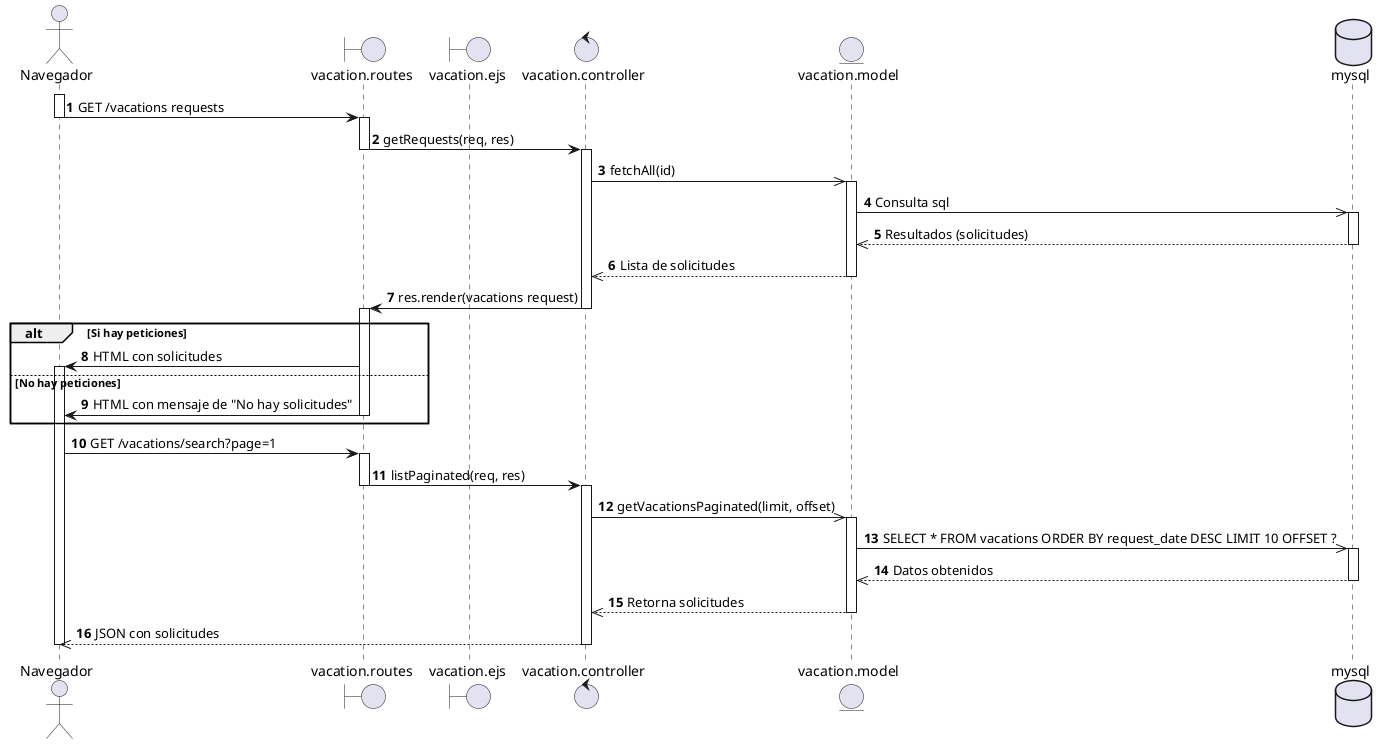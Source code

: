 @startuml
actor Navegador
boundary vacation.routes
boundary vacation.ejs
control vacation.controller
entity vacation.model
database mysql

autonumber
' Inicio del flujo
activate Navegador
Navegador -> vacation.routes : GET /vacations requests
deactivate Navegador
activate vacation.routes

vacation.routes -> vacation.controller : getRequests(req, res)
deactivate vacation.routes
activate vacation.controller

vacation.controller ->> vacation.model : fetchAll(id)
activate vacation.model

' Consulta mejorada considerando solo colaboradores del mismo departamento
vacation.model ->> mysql : Consulta sql
activate mysql
mysql -->> vacation.model : Resultados (solicitudes)
deactivate mysql

vacation.model -->> vacation.controller : Lista de solicitudes
deactivate vacation.model

vacation.controller -> vacation.routes : res.render(vacations request)
' Verifica si hay peticiones
alt Si hay peticiones
    deactivate vacation.controller
    activate vacation.routes
    vacation.routes -> Navegador : HTML con solicitudes
   activate Navegador

else No hay peticiones
    vacation.routes -> Navegador : HTML con mensaje de "No hay solicitudes"
    deactivate vacation.routes
    deactivate vacation.routes
end

' Cargar las solicitudes con paginación
Navegador -> vacation.routes : GET /vacations/search?page=1
activate vacation.routes

vacation.routes -> vacation.controller : listPaginated(req, res)
deactivate vacation.routes
activate vacation.controller

vacation.controller ->> vacation.model : getVacationsPaginated(limit, offset)
activate vacation.model

vacation.model ->> mysql : SELECT * FROM vacations ORDER BY request_date DESC LIMIT 10 OFFSET ?
activate mysql
mysql -->> vacation.model : Datos obtenidos
deactivate mysql

vacation.model -->> vacation.controller : Retorna solicitudes
deactivate vacation.model

vacation.controller -->> Navegador : JSON con solicitudes
deactivate vacation.controller
deactivate Navegador

@enduml
